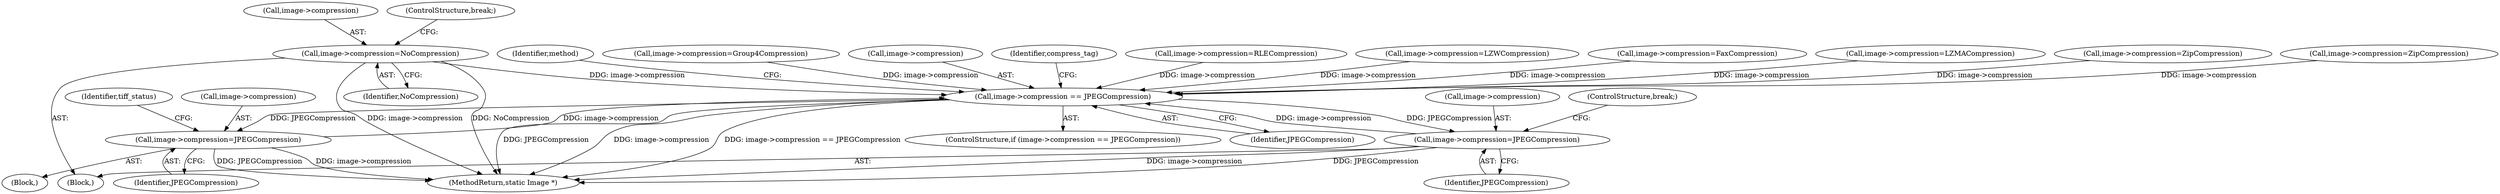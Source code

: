 digraph "0_ImageMagick_58cf5bf4fade82e3b510e8f3463a967278a3e410_0@pointer" {
"1001027" [label="(Call,image->compression=NoCompression)"];
"1001659" [label="(Call,image->compression == JPEGCompression)"];
"1001049" [label="(Call,image->compression=JPEGCompression)"];
"1001096" [label="(Call,image->compression=JPEGCompression)"];
"1001041" [label="(Call,image->compression=Group4Compression)"];
"1001101" [label="(ControlStructure,break;)"];
"1001660" [label="(Call,image->compression)"];
"1001028" [label="(Call,image->compression)"];
"1001025" [label="(Block,)"];
"1001659" [label="(Call,image->compression == JPEGCompression)"];
"1001060" [label="(Identifier,tiff_status)"];
"1001100" [label="(Identifier,JPEGCompression)"];
"1001032" [label="(ControlStructure,break;)"];
"1001027" [label="(Call,image->compression=NoCompression)"];
"1001031" [label="(Identifier,NoCompression)"];
"1001048" [label="(Block,)"];
"1001674" [label="(Identifier,compress_tag)"];
"1001658" [label="(ControlStructure,if (image->compression == JPEGCompression))"];
"1001096" [label="(Call,image->compression=JPEGCompression)"];
"1001053" [label="(Identifier,JPEGCompression)"];
"1001131" [label="(Call,image->compression=RLECompression)"];
"1001050" [label="(Call,image->compression)"];
"1001110" [label="(Call,image->compression=LZWCompression)"];
"1001034" [label="(Call,image->compression=FaxCompression)"];
"1001049" [label="(Call,image->compression=JPEGCompression)"];
"1001103" [label="(Call,image->compression=LZMACompression)"];
"1001117" [label="(Call,image->compression=ZipCompression)"];
"1001124" [label="(Call,image->compression=ZipCompression)"];
"1001665" [label="(Identifier,method)"];
"1003385" [label="(MethodReturn,static Image *)"];
"1001097" [label="(Call,image->compression)"];
"1001663" [label="(Identifier,JPEGCompression)"];
"1001027" -> "1001025"  [label="AST: "];
"1001027" -> "1001031"  [label="CFG: "];
"1001028" -> "1001027"  [label="AST: "];
"1001031" -> "1001027"  [label="AST: "];
"1001032" -> "1001027"  [label="CFG: "];
"1001027" -> "1003385"  [label="DDG: image->compression"];
"1001027" -> "1003385"  [label="DDG: NoCompression"];
"1001027" -> "1001659"  [label="DDG: image->compression"];
"1001659" -> "1001658"  [label="AST: "];
"1001659" -> "1001663"  [label="CFG: "];
"1001660" -> "1001659"  [label="AST: "];
"1001663" -> "1001659"  [label="AST: "];
"1001665" -> "1001659"  [label="CFG: "];
"1001674" -> "1001659"  [label="CFG: "];
"1001659" -> "1003385"  [label="DDG: image->compression"];
"1001659" -> "1003385"  [label="DDG: image->compression == JPEGCompression"];
"1001659" -> "1003385"  [label="DDG: JPEGCompression"];
"1001659" -> "1001049"  [label="DDG: JPEGCompression"];
"1001659" -> "1001096"  [label="DDG: JPEGCompression"];
"1001096" -> "1001659"  [label="DDG: image->compression"];
"1001103" -> "1001659"  [label="DDG: image->compression"];
"1001131" -> "1001659"  [label="DDG: image->compression"];
"1001117" -> "1001659"  [label="DDG: image->compression"];
"1001124" -> "1001659"  [label="DDG: image->compression"];
"1001049" -> "1001659"  [label="DDG: image->compression"];
"1001041" -> "1001659"  [label="DDG: image->compression"];
"1001034" -> "1001659"  [label="DDG: image->compression"];
"1001110" -> "1001659"  [label="DDG: image->compression"];
"1001049" -> "1001048"  [label="AST: "];
"1001049" -> "1001053"  [label="CFG: "];
"1001050" -> "1001049"  [label="AST: "];
"1001053" -> "1001049"  [label="AST: "];
"1001060" -> "1001049"  [label="CFG: "];
"1001049" -> "1003385"  [label="DDG: image->compression"];
"1001049" -> "1003385"  [label="DDG: JPEGCompression"];
"1001096" -> "1001025"  [label="AST: "];
"1001096" -> "1001100"  [label="CFG: "];
"1001097" -> "1001096"  [label="AST: "];
"1001100" -> "1001096"  [label="AST: "];
"1001101" -> "1001096"  [label="CFG: "];
"1001096" -> "1003385"  [label="DDG: image->compression"];
"1001096" -> "1003385"  [label="DDG: JPEGCompression"];
}
